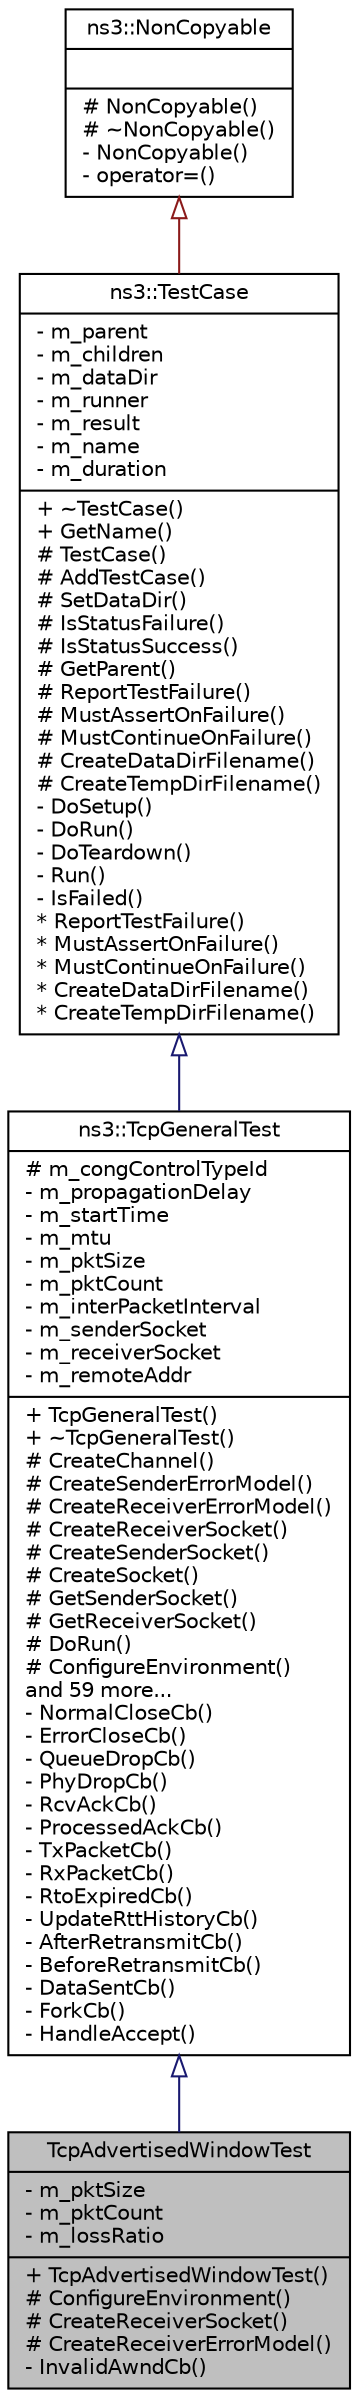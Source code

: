 digraph "TcpAdvertisedWindowTest"
{
  edge [fontname="Helvetica",fontsize="10",labelfontname="Helvetica",labelfontsize="10"];
  node [fontname="Helvetica",fontsize="10",shape=record];
  Node1 [label="{TcpAdvertisedWindowTest\n|- m_pktSize\l- m_pktCount\l- m_lossRatio\l|+ TcpAdvertisedWindowTest()\l# ConfigureEnvironment()\l# CreateReceiverSocket()\l# CreateReceiverErrorModel()\l- InvalidAwndCb()\l}",height=0.2,width=0.4,color="black", fillcolor="grey75", style="filled", fontcolor="black"];
  Node2 -> Node1 [dir="back",color="midnightblue",fontsize="10",style="solid",arrowtail="onormal"];
  Node2 [label="{ns3::TcpGeneralTest\n|# m_congControlTypeId\l- m_propagationDelay\l- m_startTime\l- m_mtu\l- m_pktSize\l- m_pktCount\l- m_interPacketInterval\l- m_senderSocket\l- m_receiverSocket\l- m_remoteAddr\l|+ TcpGeneralTest()\l+ ~TcpGeneralTest()\l# CreateChannel()\l# CreateSenderErrorModel()\l# CreateReceiverErrorModel()\l# CreateReceiverSocket()\l# CreateSenderSocket()\l# CreateSocket()\l# GetSenderSocket()\l# GetReceiverSocket()\l# DoRun()\l# ConfigureEnvironment()\land 59 more...\l- NormalCloseCb()\l- ErrorCloseCb()\l- QueueDropCb()\l- PhyDropCb()\l- RcvAckCb()\l- ProcessedAckCb()\l- TxPacketCb()\l- RxPacketCb()\l- RtoExpiredCb()\l- UpdateRttHistoryCb()\l- AfterRetransmitCb()\l- BeforeRetransmitCb()\l- DataSentCb()\l- ForkCb()\l- HandleAccept()\l}",height=0.2,width=0.4,color="black", fillcolor="white", style="filled",URL="$d2/dfd/classns3_1_1TcpGeneralTest.html",tooltip="General infrastructure for TCP testing. "];
  Node3 -> Node2 [dir="back",color="midnightblue",fontsize="10",style="solid",arrowtail="onormal"];
  Node3 [label="{ns3::TestCase\n|- m_parent\l- m_children\l- m_dataDir\l- m_runner\l- m_result\l- m_name\l- m_duration\l|+ ~TestCase()\l+ GetName()\l# TestCase()\l# AddTestCase()\l# SetDataDir()\l# IsStatusFailure()\l# IsStatusSuccess()\l# GetParent()\l# ReportTestFailure()\l# MustAssertOnFailure()\l# MustContinueOnFailure()\l# CreateDataDirFilename()\l# CreateTempDirFilename()\l- DoSetup()\l- DoRun()\l- DoTeardown()\l- Run()\l- IsFailed()\l* ReportTestFailure()\l* MustAssertOnFailure()\l* MustContinueOnFailure()\l* CreateDataDirFilename()\l* CreateTempDirFilename()\l}",height=0.2,width=0.4,color="black", fillcolor="white", style="filled",URL="$dd/d88/classns3_1_1TestCase.html",tooltip="encapsulates test code "];
  Node4 -> Node3 [dir="back",color="firebrick4",fontsize="10",style="solid",arrowtail="onormal"];
  Node4 [label="{ns3::NonCopyable\n||# NonCopyable()\l# ~NonCopyable()\l- NonCopyable()\l- operator=()\l}",height=0.2,width=0.4,color="black", fillcolor="white", style="filled",URL="$da/dd1/classns3_1_1NonCopyable.html"];
}
